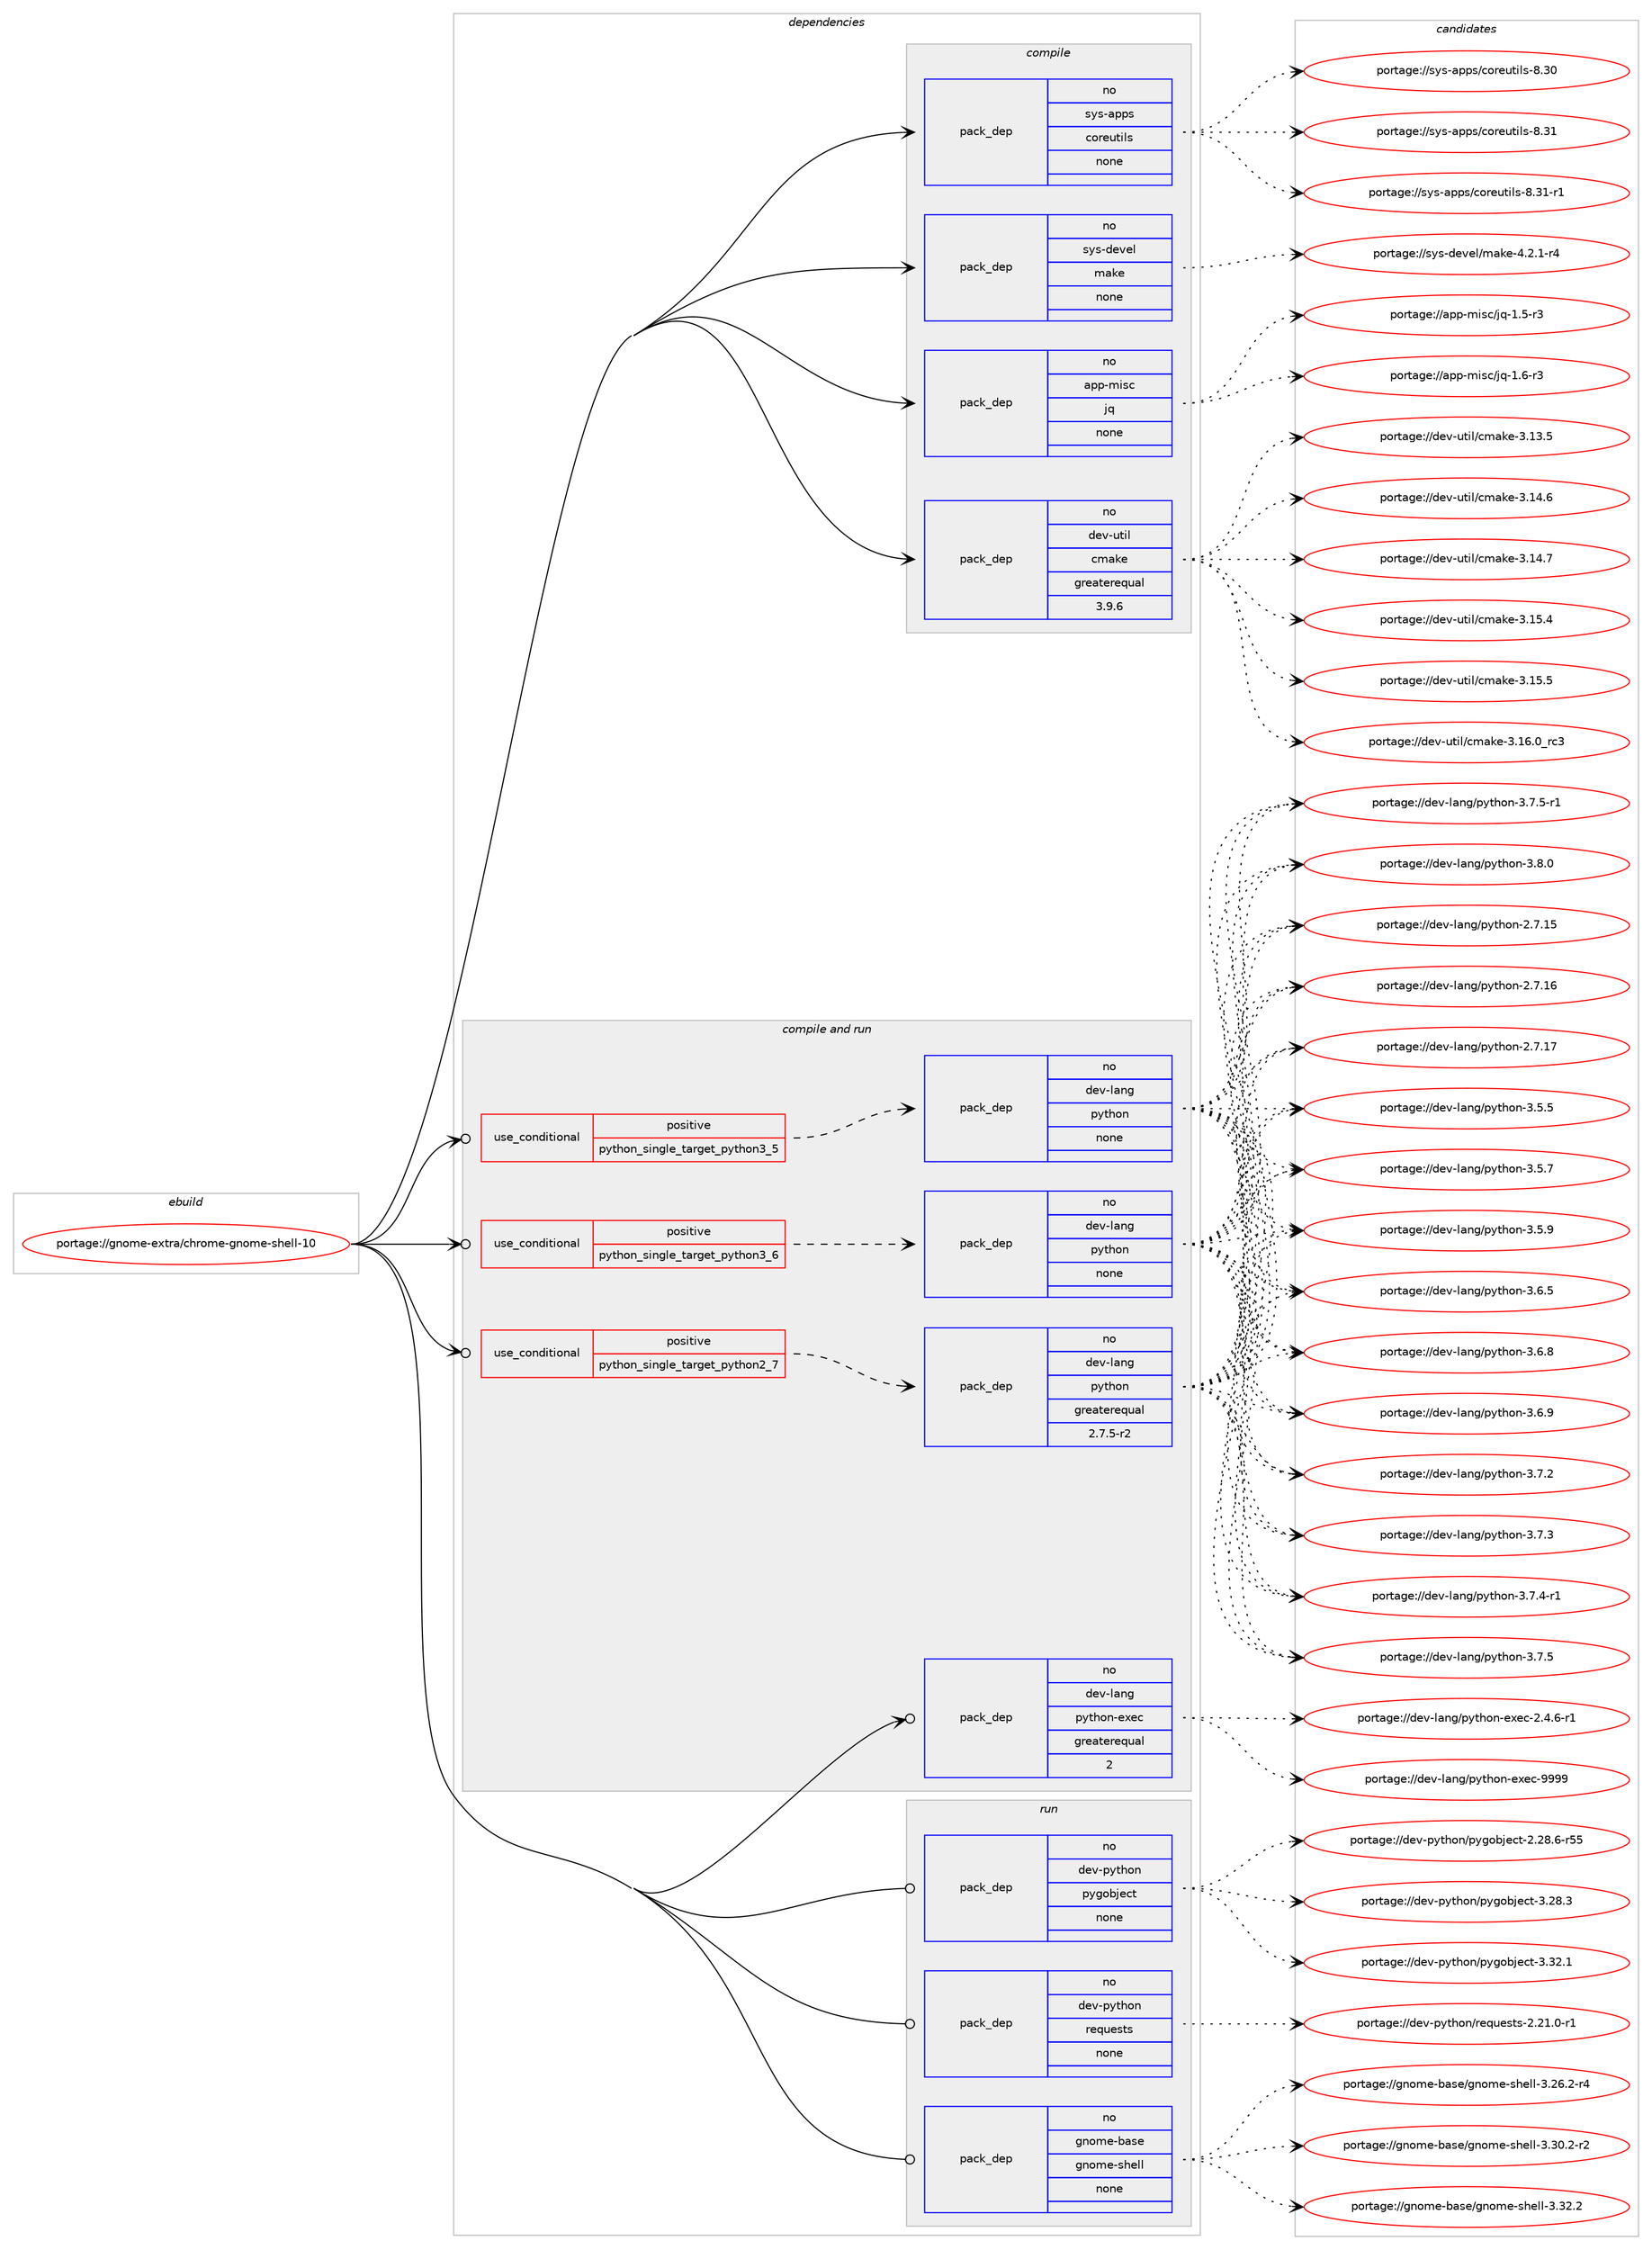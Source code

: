 digraph prolog {

# *************
# Graph options
# *************

newrank=true;
concentrate=true;
compound=true;
graph [rankdir=LR,fontname=Helvetica,fontsize=10,ranksep=1.5];#, ranksep=2.5, nodesep=0.2];
edge  [arrowhead=vee];
node  [fontname=Helvetica,fontsize=10];

# **********
# The ebuild
# **********

subgraph cluster_leftcol {
color=gray;
rank=same;
label=<<i>ebuild</i>>;
id [label="portage://gnome-extra/chrome-gnome-shell-10", color=red, width=4, href="../gnome-extra/chrome-gnome-shell-10.svg"];
}

# ****************
# The dependencies
# ****************

subgraph cluster_midcol {
color=gray;
label=<<i>dependencies</i>>;
subgraph cluster_compile {
fillcolor="#eeeeee";
style=filled;
label=<<i>compile</i>>;
subgraph pack201472 {
dependency279784 [label=<<TABLE BORDER="0" CELLBORDER="1" CELLSPACING="0" CELLPADDING="4" WIDTH="220"><TR><TD ROWSPAN="6" CELLPADDING="30">pack_dep</TD></TR><TR><TD WIDTH="110">no</TD></TR><TR><TD>app-misc</TD></TR><TR><TD>jq</TD></TR><TR><TD>none</TD></TR><TR><TD></TD></TR></TABLE>>, shape=none, color=blue];
}
id:e -> dependency279784:w [weight=20,style="solid",arrowhead="vee"];
subgraph pack201473 {
dependency279785 [label=<<TABLE BORDER="0" CELLBORDER="1" CELLSPACING="0" CELLPADDING="4" WIDTH="220"><TR><TD ROWSPAN="6" CELLPADDING="30">pack_dep</TD></TR><TR><TD WIDTH="110">no</TD></TR><TR><TD>dev-util</TD></TR><TR><TD>cmake</TD></TR><TR><TD>greaterequal</TD></TR><TR><TD>3.9.6</TD></TR></TABLE>>, shape=none, color=blue];
}
id:e -> dependency279785:w [weight=20,style="solid",arrowhead="vee"];
subgraph pack201474 {
dependency279786 [label=<<TABLE BORDER="0" CELLBORDER="1" CELLSPACING="0" CELLPADDING="4" WIDTH="220"><TR><TD ROWSPAN="6" CELLPADDING="30">pack_dep</TD></TR><TR><TD WIDTH="110">no</TD></TR><TR><TD>sys-apps</TD></TR><TR><TD>coreutils</TD></TR><TR><TD>none</TD></TR><TR><TD></TD></TR></TABLE>>, shape=none, color=blue];
}
id:e -> dependency279786:w [weight=20,style="solid",arrowhead="vee"];
subgraph pack201475 {
dependency279787 [label=<<TABLE BORDER="0" CELLBORDER="1" CELLSPACING="0" CELLPADDING="4" WIDTH="220"><TR><TD ROWSPAN="6" CELLPADDING="30">pack_dep</TD></TR><TR><TD WIDTH="110">no</TD></TR><TR><TD>sys-devel</TD></TR><TR><TD>make</TD></TR><TR><TD>none</TD></TR><TR><TD></TD></TR></TABLE>>, shape=none, color=blue];
}
id:e -> dependency279787:w [weight=20,style="solid",arrowhead="vee"];
}
subgraph cluster_compileandrun {
fillcolor="#eeeeee";
style=filled;
label=<<i>compile and run</i>>;
subgraph cond74225 {
dependency279788 [label=<<TABLE BORDER="0" CELLBORDER="1" CELLSPACING="0" CELLPADDING="4"><TR><TD ROWSPAN="3" CELLPADDING="10">use_conditional</TD></TR><TR><TD>positive</TD></TR><TR><TD>python_single_target_python2_7</TD></TR></TABLE>>, shape=none, color=red];
subgraph pack201476 {
dependency279789 [label=<<TABLE BORDER="0" CELLBORDER="1" CELLSPACING="0" CELLPADDING="4" WIDTH="220"><TR><TD ROWSPAN="6" CELLPADDING="30">pack_dep</TD></TR><TR><TD WIDTH="110">no</TD></TR><TR><TD>dev-lang</TD></TR><TR><TD>python</TD></TR><TR><TD>greaterequal</TD></TR><TR><TD>2.7.5-r2</TD></TR></TABLE>>, shape=none, color=blue];
}
dependency279788:e -> dependency279789:w [weight=20,style="dashed",arrowhead="vee"];
}
id:e -> dependency279788:w [weight=20,style="solid",arrowhead="odotvee"];
subgraph cond74226 {
dependency279790 [label=<<TABLE BORDER="0" CELLBORDER="1" CELLSPACING="0" CELLPADDING="4"><TR><TD ROWSPAN="3" CELLPADDING="10">use_conditional</TD></TR><TR><TD>positive</TD></TR><TR><TD>python_single_target_python3_5</TD></TR></TABLE>>, shape=none, color=red];
subgraph pack201477 {
dependency279791 [label=<<TABLE BORDER="0" CELLBORDER="1" CELLSPACING="0" CELLPADDING="4" WIDTH="220"><TR><TD ROWSPAN="6" CELLPADDING="30">pack_dep</TD></TR><TR><TD WIDTH="110">no</TD></TR><TR><TD>dev-lang</TD></TR><TR><TD>python</TD></TR><TR><TD>none</TD></TR><TR><TD></TD></TR></TABLE>>, shape=none, color=blue];
}
dependency279790:e -> dependency279791:w [weight=20,style="dashed",arrowhead="vee"];
}
id:e -> dependency279790:w [weight=20,style="solid",arrowhead="odotvee"];
subgraph cond74227 {
dependency279792 [label=<<TABLE BORDER="0" CELLBORDER="1" CELLSPACING="0" CELLPADDING="4"><TR><TD ROWSPAN="3" CELLPADDING="10">use_conditional</TD></TR><TR><TD>positive</TD></TR><TR><TD>python_single_target_python3_6</TD></TR></TABLE>>, shape=none, color=red];
subgraph pack201478 {
dependency279793 [label=<<TABLE BORDER="0" CELLBORDER="1" CELLSPACING="0" CELLPADDING="4" WIDTH="220"><TR><TD ROWSPAN="6" CELLPADDING="30">pack_dep</TD></TR><TR><TD WIDTH="110">no</TD></TR><TR><TD>dev-lang</TD></TR><TR><TD>python</TD></TR><TR><TD>none</TD></TR><TR><TD></TD></TR></TABLE>>, shape=none, color=blue];
}
dependency279792:e -> dependency279793:w [weight=20,style="dashed",arrowhead="vee"];
}
id:e -> dependency279792:w [weight=20,style="solid",arrowhead="odotvee"];
subgraph pack201479 {
dependency279794 [label=<<TABLE BORDER="0" CELLBORDER="1" CELLSPACING="0" CELLPADDING="4" WIDTH="220"><TR><TD ROWSPAN="6" CELLPADDING="30">pack_dep</TD></TR><TR><TD WIDTH="110">no</TD></TR><TR><TD>dev-lang</TD></TR><TR><TD>python-exec</TD></TR><TR><TD>greaterequal</TD></TR><TR><TD>2</TD></TR></TABLE>>, shape=none, color=blue];
}
id:e -> dependency279794:w [weight=20,style="solid",arrowhead="odotvee"];
}
subgraph cluster_run {
fillcolor="#eeeeee";
style=filled;
label=<<i>run</i>>;
subgraph pack201480 {
dependency279795 [label=<<TABLE BORDER="0" CELLBORDER="1" CELLSPACING="0" CELLPADDING="4" WIDTH="220"><TR><TD ROWSPAN="6" CELLPADDING="30">pack_dep</TD></TR><TR><TD WIDTH="110">no</TD></TR><TR><TD>dev-python</TD></TR><TR><TD>pygobject</TD></TR><TR><TD>none</TD></TR><TR><TD></TD></TR></TABLE>>, shape=none, color=blue];
}
id:e -> dependency279795:w [weight=20,style="solid",arrowhead="odot"];
subgraph pack201481 {
dependency279796 [label=<<TABLE BORDER="0" CELLBORDER="1" CELLSPACING="0" CELLPADDING="4" WIDTH="220"><TR><TD ROWSPAN="6" CELLPADDING="30">pack_dep</TD></TR><TR><TD WIDTH="110">no</TD></TR><TR><TD>dev-python</TD></TR><TR><TD>requests</TD></TR><TR><TD>none</TD></TR><TR><TD></TD></TR></TABLE>>, shape=none, color=blue];
}
id:e -> dependency279796:w [weight=20,style="solid",arrowhead="odot"];
subgraph pack201482 {
dependency279797 [label=<<TABLE BORDER="0" CELLBORDER="1" CELLSPACING="0" CELLPADDING="4" WIDTH="220"><TR><TD ROWSPAN="6" CELLPADDING="30">pack_dep</TD></TR><TR><TD WIDTH="110">no</TD></TR><TR><TD>gnome-base</TD></TR><TR><TD>gnome-shell</TD></TR><TR><TD>none</TD></TR><TR><TD></TD></TR></TABLE>>, shape=none, color=blue];
}
id:e -> dependency279797:w [weight=20,style="solid",arrowhead="odot"];
}
}

# **************
# The candidates
# **************

subgraph cluster_choices {
rank=same;
color=gray;
label=<<i>candidates</i>>;

subgraph choice201472 {
color=black;
nodesep=1;
choiceportage97112112451091051159947106113454946534511451 [label="portage://app-misc/jq-1.5-r3", color=red, width=4,href="../app-misc/jq-1.5-r3.svg"];
choiceportage97112112451091051159947106113454946544511451 [label="portage://app-misc/jq-1.6-r3", color=red, width=4,href="../app-misc/jq-1.6-r3.svg"];
dependency279784:e -> choiceportage97112112451091051159947106113454946534511451:w [style=dotted,weight="100"];
dependency279784:e -> choiceportage97112112451091051159947106113454946544511451:w [style=dotted,weight="100"];
}
subgraph choice201473 {
color=black;
nodesep=1;
choiceportage1001011184511711610510847991099710710145514649514653 [label="portage://dev-util/cmake-3.13.5", color=red, width=4,href="../dev-util/cmake-3.13.5.svg"];
choiceportage1001011184511711610510847991099710710145514649524654 [label="portage://dev-util/cmake-3.14.6", color=red, width=4,href="../dev-util/cmake-3.14.6.svg"];
choiceportage1001011184511711610510847991099710710145514649524655 [label="portage://dev-util/cmake-3.14.7", color=red, width=4,href="../dev-util/cmake-3.14.7.svg"];
choiceportage1001011184511711610510847991099710710145514649534652 [label="portage://dev-util/cmake-3.15.4", color=red, width=4,href="../dev-util/cmake-3.15.4.svg"];
choiceportage1001011184511711610510847991099710710145514649534653 [label="portage://dev-util/cmake-3.15.5", color=red, width=4,href="../dev-util/cmake-3.15.5.svg"];
choiceportage1001011184511711610510847991099710710145514649544648951149951 [label="portage://dev-util/cmake-3.16.0_rc3", color=red, width=4,href="../dev-util/cmake-3.16.0_rc3.svg"];
dependency279785:e -> choiceportage1001011184511711610510847991099710710145514649514653:w [style=dotted,weight="100"];
dependency279785:e -> choiceportage1001011184511711610510847991099710710145514649524654:w [style=dotted,weight="100"];
dependency279785:e -> choiceportage1001011184511711610510847991099710710145514649524655:w [style=dotted,weight="100"];
dependency279785:e -> choiceportage1001011184511711610510847991099710710145514649534652:w [style=dotted,weight="100"];
dependency279785:e -> choiceportage1001011184511711610510847991099710710145514649534653:w [style=dotted,weight="100"];
dependency279785:e -> choiceportage1001011184511711610510847991099710710145514649544648951149951:w [style=dotted,weight="100"];
}
subgraph choice201474 {
color=black;
nodesep=1;
choiceportage115121115459711211211547991111141011171161051081154556465148 [label="portage://sys-apps/coreutils-8.30", color=red, width=4,href="../sys-apps/coreutils-8.30.svg"];
choiceportage115121115459711211211547991111141011171161051081154556465149 [label="portage://sys-apps/coreutils-8.31", color=red, width=4,href="../sys-apps/coreutils-8.31.svg"];
choiceportage1151211154597112112115479911111410111711610510811545564651494511449 [label="portage://sys-apps/coreutils-8.31-r1", color=red, width=4,href="../sys-apps/coreutils-8.31-r1.svg"];
dependency279786:e -> choiceportage115121115459711211211547991111141011171161051081154556465148:w [style=dotted,weight="100"];
dependency279786:e -> choiceportage115121115459711211211547991111141011171161051081154556465149:w [style=dotted,weight="100"];
dependency279786:e -> choiceportage1151211154597112112115479911111410111711610510811545564651494511449:w [style=dotted,weight="100"];
}
subgraph choice201475 {
color=black;
nodesep=1;
choiceportage1151211154510010111810110847109971071014552465046494511452 [label="portage://sys-devel/make-4.2.1-r4", color=red, width=4,href="../sys-devel/make-4.2.1-r4.svg"];
dependency279787:e -> choiceportage1151211154510010111810110847109971071014552465046494511452:w [style=dotted,weight="100"];
}
subgraph choice201476 {
color=black;
nodesep=1;
choiceportage10010111845108971101034711212111610411111045504655464953 [label="portage://dev-lang/python-2.7.15", color=red, width=4,href="../dev-lang/python-2.7.15.svg"];
choiceportage10010111845108971101034711212111610411111045504655464954 [label="portage://dev-lang/python-2.7.16", color=red, width=4,href="../dev-lang/python-2.7.16.svg"];
choiceportage10010111845108971101034711212111610411111045504655464955 [label="portage://dev-lang/python-2.7.17", color=red, width=4,href="../dev-lang/python-2.7.17.svg"];
choiceportage100101118451089711010347112121116104111110455146534653 [label="portage://dev-lang/python-3.5.5", color=red, width=4,href="../dev-lang/python-3.5.5.svg"];
choiceportage100101118451089711010347112121116104111110455146534655 [label="portage://dev-lang/python-3.5.7", color=red, width=4,href="../dev-lang/python-3.5.7.svg"];
choiceportage100101118451089711010347112121116104111110455146534657 [label="portage://dev-lang/python-3.5.9", color=red, width=4,href="../dev-lang/python-3.5.9.svg"];
choiceportage100101118451089711010347112121116104111110455146544653 [label="portage://dev-lang/python-3.6.5", color=red, width=4,href="../dev-lang/python-3.6.5.svg"];
choiceportage100101118451089711010347112121116104111110455146544656 [label="portage://dev-lang/python-3.6.8", color=red, width=4,href="../dev-lang/python-3.6.8.svg"];
choiceportage100101118451089711010347112121116104111110455146544657 [label="portage://dev-lang/python-3.6.9", color=red, width=4,href="../dev-lang/python-3.6.9.svg"];
choiceportage100101118451089711010347112121116104111110455146554650 [label="portage://dev-lang/python-3.7.2", color=red, width=4,href="../dev-lang/python-3.7.2.svg"];
choiceportage100101118451089711010347112121116104111110455146554651 [label="portage://dev-lang/python-3.7.3", color=red, width=4,href="../dev-lang/python-3.7.3.svg"];
choiceportage1001011184510897110103471121211161041111104551465546524511449 [label="portage://dev-lang/python-3.7.4-r1", color=red, width=4,href="../dev-lang/python-3.7.4-r1.svg"];
choiceportage100101118451089711010347112121116104111110455146554653 [label="portage://dev-lang/python-3.7.5", color=red, width=4,href="../dev-lang/python-3.7.5.svg"];
choiceportage1001011184510897110103471121211161041111104551465546534511449 [label="portage://dev-lang/python-3.7.5-r1", color=red, width=4,href="../dev-lang/python-3.7.5-r1.svg"];
choiceportage100101118451089711010347112121116104111110455146564648 [label="portage://dev-lang/python-3.8.0", color=red, width=4,href="../dev-lang/python-3.8.0.svg"];
dependency279789:e -> choiceportage10010111845108971101034711212111610411111045504655464953:w [style=dotted,weight="100"];
dependency279789:e -> choiceportage10010111845108971101034711212111610411111045504655464954:w [style=dotted,weight="100"];
dependency279789:e -> choiceportage10010111845108971101034711212111610411111045504655464955:w [style=dotted,weight="100"];
dependency279789:e -> choiceportage100101118451089711010347112121116104111110455146534653:w [style=dotted,weight="100"];
dependency279789:e -> choiceportage100101118451089711010347112121116104111110455146534655:w [style=dotted,weight="100"];
dependency279789:e -> choiceportage100101118451089711010347112121116104111110455146534657:w [style=dotted,weight="100"];
dependency279789:e -> choiceportage100101118451089711010347112121116104111110455146544653:w [style=dotted,weight="100"];
dependency279789:e -> choiceportage100101118451089711010347112121116104111110455146544656:w [style=dotted,weight="100"];
dependency279789:e -> choiceportage100101118451089711010347112121116104111110455146544657:w [style=dotted,weight="100"];
dependency279789:e -> choiceportage100101118451089711010347112121116104111110455146554650:w [style=dotted,weight="100"];
dependency279789:e -> choiceportage100101118451089711010347112121116104111110455146554651:w [style=dotted,weight="100"];
dependency279789:e -> choiceportage1001011184510897110103471121211161041111104551465546524511449:w [style=dotted,weight="100"];
dependency279789:e -> choiceportage100101118451089711010347112121116104111110455146554653:w [style=dotted,weight="100"];
dependency279789:e -> choiceportage1001011184510897110103471121211161041111104551465546534511449:w [style=dotted,weight="100"];
dependency279789:e -> choiceportage100101118451089711010347112121116104111110455146564648:w [style=dotted,weight="100"];
}
subgraph choice201477 {
color=black;
nodesep=1;
choiceportage10010111845108971101034711212111610411111045504655464953 [label="portage://dev-lang/python-2.7.15", color=red, width=4,href="../dev-lang/python-2.7.15.svg"];
choiceportage10010111845108971101034711212111610411111045504655464954 [label="portage://dev-lang/python-2.7.16", color=red, width=4,href="../dev-lang/python-2.7.16.svg"];
choiceportage10010111845108971101034711212111610411111045504655464955 [label="portage://dev-lang/python-2.7.17", color=red, width=4,href="../dev-lang/python-2.7.17.svg"];
choiceportage100101118451089711010347112121116104111110455146534653 [label="portage://dev-lang/python-3.5.5", color=red, width=4,href="../dev-lang/python-3.5.5.svg"];
choiceportage100101118451089711010347112121116104111110455146534655 [label="portage://dev-lang/python-3.5.7", color=red, width=4,href="../dev-lang/python-3.5.7.svg"];
choiceportage100101118451089711010347112121116104111110455146534657 [label="portage://dev-lang/python-3.5.9", color=red, width=4,href="../dev-lang/python-3.5.9.svg"];
choiceportage100101118451089711010347112121116104111110455146544653 [label="portage://dev-lang/python-3.6.5", color=red, width=4,href="../dev-lang/python-3.6.5.svg"];
choiceportage100101118451089711010347112121116104111110455146544656 [label="portage://dev-lang/python-3.6.8", color=red, width=4,href="../dev-lang/python-3.6.8.svg"];
choiceportage100101118451089711010347112121116104111110455146544657 [label="portage://dev-lang/python-3.6.9", color=red, width=4,href="../dev-lang/python-3.6.9.svg"];
choiceportage100101118451089711010347112121116104111110455146554650 [label="portage://dev-lang/python-3.7.2", color=red, width=4,href="../dev-lang/python-3.7.2.svg"];
choiceportage100101118451089711010347112121116104111110455146554651 [label="portage://dev-lang/python-3.7.3", color=red, width=4,href="../dev-lang/python-3.7.3.svg"];
choiceportage1001011184510897110103471121211161041111104551465546524511449 [label="portage://dev-lang/python-3.7.4-r1", color=red, width=4,href="../dev-lang/python-3.7.4-r1.svg"];
choiceportage100101118451089711010347112121116104111110455146554653 [label="portage://dev-lang/python-3.7.5", color=red, width=4,href="../dev-lang/python-3.7.5.svg"];
choiceportage1001011184510897110103471121211161041111104551465546534511449 [label="portage://dev-lang/python-3.7.5-r1", color=red, width=4,href="../dev-lang/python-3.7.5-r1.svg"];
choiceportage100101118451089711010347112121116104111110455146564648 [label="portage://dev-lang/python-3.8.0", color=red, width=4,href="../dev-lang/python-3.8.0.svg"];
dependency279791:e -> choiceportage10010111845108971101034711212111610411111045504655464953:w [style=dotted,weight="100"];
dependency279791:e -> choiceportage10010111845108971101034711212111610411111045504655464954:w [style=dotted,weight="100"];
dependency279791:e -> choiceportage10010111845108971101034711212111610411111045504655464955:w [style=dotted,weight="100"];
dependency279791:e -> choiceportage100101118451089711010347112121116104111110455146534653:w [style=dotted,weight="100"];
dependency279791:e -> choiceportage100101118451089711010347112121116104111110455146534655:w [style=dotted,weight="100"];
dependency279791:e -> choiceportage100101118451089711010347112121116104111110455146534657:w [style=dotted,weight="100"];
dependency279791:e -> choiceportage100101118451089711010347112121116104111110455146544653:w [style=dotted,weight="100"];
dependency279791:e -> choiceportage100101118451089711010347112121116104111110455146544656:w [style=dotted,weight="100"];
dependency279791:e -> choiceportage100101118451089711010347112121116104111110455146544657:w [style=dotted,weight="100"];
dependency279791:e -> choiceportage100101118451089711010347112121116104111110455146554650:w [style=dotted,weight="100"];
dependency279791:e -> choiceportage100101118451089711010347112121116104111110455146554651:w [style=dotted,weight="100"];
dependency279791:e -> choiceportage1001011184510897110103471121211161041111104551465546524511449:w [style=dotted,weight="100"];
dependency279791:e -> choiceportage100101118451089711010347112121116104111110455146554653:w [style=dotted,weight="100"];
dependency279791:e -> choiceportage1001011184510897110103471121211161041111104551465546534511449:w [style=dotted,weight="100"];
dependency279791:e -> choiceportage100101118451089711010347112121116104111110455146564648:w [style=dotted,weight="100"];
}
subgraph choice201478 {
color=black;
nodesep=1;
choiceportage10010111845108971101034711212111610411111045504655464953 [label="portage://dev-lang/python-2.7.15", color=red, width=4,href="../dev-lang/python-2.7.15.svg"];
choiceportage10010111845108971101034711212111610411111045504655464954 [label="portage://dev-lang/python-2.7.16", color=red, width=4,href="../dev-lang/python-2.7.16.svg"];
choiceportage10010111845108971101034711212111610411111045504655464955 [label="portage://dev-lang/python-2.7.17", color=red, width=4,href="../dev-lang/python-2.7.17.svg"];
choiceportage100101118451089711010347112121116104111110455146534653 [label="portage://dev-lang/python-3.5.5", color=red, width=4,href="../dev-lang/python-3.5.5.svg"];
choiceportage100101118451089711010347112121116104111110455146534655 [label="portage://dev-lang/python-3.5.7", color=red, width=4,href="../dev-lang/python-3.5.7.svg"];
choiceportage100101118451089711010347112121116104111110455146534657 [label="portage://dev-lang/python-3.5.9", color=red, width=4,href="../dev-lang/python-3.5.9.svg"];
choiceportage100101118451089711010347112121116104111110455146544653 [label="portage://dev-lang/python-3.6.5", color=red, width=4,href="../dev-lang/python-3.6.5.svg"];
choiceportage100101118451089711010347112121116104111110455146544656 [label="portage://dev-lang/python-3.6.8", color=red, width=4,href="../dev-lang/python-3.6.8.svg"];
choiceportage100101118451089711010347112121116104111110455146544657 [label="portage://dev-lang/python-3.6.9", color=red, width=4,href="../dev-lang/python-3.6.9.svg"];
choiceportage100101118451089711010347112121116104111110455146554650 [label="portage://dev-lang/python-3.7.2", color=red, width=4,href="../dev-lang/python-3.7.2.svg"];
choiceportage100101118451089711010347112121116104111110455146554651 [label="portage://dev-lang/python-3.7.3", color=red, width=4,href="../dev-lang/python-3.7.3.svg"];
choiceportage1001011184510897110103471121211161041111104551465546524511449 [label="portage://dev-lang/python-3.7.4-r1", color=red, width=4,href="../dev-lang/python-3.7.4-r1.svg"];
choiceportage100101118451089711010347112121116104111110455146554653 [label="portage://dev-lang/python-3.7.5", color=red, width=4,href="../dev-lang/python-3.7.5.svg"];
choiceportage1001011184510897110103471121211161041111104551465546534511449 [label="portage://dev-lang/python-3.7.5-r1", color=red, width=4,href="../dev-lang/python-3.7.5-r1.svg"];
choiceportage100101118451089711010347112121116104111110455146564648 [label="portage://dev-lang/python-3.8.0", color=red, width=4,href="../dev-lang/python-3.8.0.svg"];
dependency279793:e -> choiceportage10010111845108971101034711212111610411111045504655464953:w [style=dotted,weight="100"];
dependency279793:e -> choiceportage10010111845108971101034711212111610411111045504655464954:w [style=dotted,weight="100"];
dependency279793:e -> choiceportage10010111845108971101034711212111610411111045504655464955:w [style=dotted,weight="100"];
dependency279793:e -> choiceportage100101118451089711010347112121116104111110455146534653:w [style=dotted,weight="100"];
dependency279793:e -> choiceportage100101118451089711010347112121116104111110455146534655:w [style=dotted,weight="100"];
dependency279793:e -> choiceportage100101118451089711010347112121116104111110455146534657:w [style=dotted,weight="100"];
dependency279793:e -> choiceportage100101118451089711010347112121116104111110455146544653:w [style=dotted,weight="100"];
dependency279793:e -> choiceportage100101118451089711010347112121116104111110455146544656:w [style=dotted,weight="100"];
dependency279793:e -> choiceportage100101118451089711010347112121116104111110455146544657:w [style=dotted,weight="100"];
dependency279793:e -> choiceportage100101118451089711010347112121116104111110455146554650:w [style=dotted,weight="100"];
dependency279793:e -> choiceportage100101118451089711010347112121116104111110455146554651:w [style=dotted,weight="100"];
dependency279793:e -> choiceportage1001011184510897110103471121211161041111104551465546524511449:w [style=dotted,weight="100"];
dependency279793:e -> choiceportage100101118451089711010347112121116104111110455146554653:w [style=dotted,weight="100"];
dependency279793:e -> choiceportage1001011184510897110103471121211161041111104551465546534511449:w [style=dotted,weight="100"];
dependency279793:e -> choiceportage100101118451089711010347112121116104111110455146564648:w [style=dotted,weight="100"];
}
subgraph choice201479 {
color=black;
nodesep=1;
choiceportage10010111845108971101034711212111610411111045101120101994550465246544511449 [label="portage://dev-lang/python-exec-2.4.6-r1", color=red, width=4,href="../dev-lang/python-exec-2.4.6-r1.svg"];
choiceportage10010111845108971101034711212111610411111045101120101994557575757 [label="portage://dev-lang/python-exec-9999", color=red, width=4,href="../dev-lang/python-exec-9999.svg"];
dependency279794:e -> choiceportage10010111845108971101034711212111610411111045101120101994550465246544511449:w [style=dotted,weight="100"];
dependency279794:e -> choiceportage10010111845108971101034711212111610411111045101120101994557575757:w [style=dotted,weight="100"];
}
subgraph choice201480 {
color=black;
nodesep=1;
choiceportage1001011184511212111610411111047112121103111981061019911645504650564654451145353 [label="portage://dev-python/pygobject-2.28.6-r55", color=red, width=4,href="../dev-python/pygobject-2.28.6-r55.svg"];
choiceportage1001011184511212111610411111047112121103111981061019911645514650564651 [label="portage://dev-python/pygobject-3.28.3", color=red, width=4,href="../dev-python/pygobject-3.28.3.svg"];
choiceportage1001011184511212111610411111047112121103111981061019911645514651504649 [label="portage://dev-python/pygobject-3.32.1", color=red, width=4,href="../dev-python/pygobject-3.32.1.svg"];
dependency279795:e -> choiceportage1001011184511212111610411111047112121103111981061019911645504650564654451145353:w [style=dotted,weight="100"];
dependency279795:e -> choiceportage1001011184511212111610411111047112121103111981061019911645514650564651:w [style=dotted,weight="100"];
dependency279795:e -> choiceportage1001011184511212111610411111047112121103111981061019911645514651504649:w [style=dotted,weight="100"];
}
subgraph choice201481 {
color=black;
nodesep=1;
choiceportage1001011184511212111610411111047114101113117101115116115455046504946484511449 [label="portage://dev-python/requests-2.21.0-r1", color=red, width=4,href="../dev-python/requests-2.21.0-r1.svg"];
dependency279796:e -> choiceportage1001011184511212111610411111047114101113117101115116115455046504946484511449:w [style=dotted,weight="100"];
}
subgraph choice201482 {
color=black;
nodesep=1;
choiceportage1031101111091014598971151014710311011110910145115104101108108455146505446504511452 [label="portage://gnome-base/gnome-shell-3.26.2-r4", color=red, width=4,href="../gnome-base/gnome-shell-3.26.2-r4.svg"];
choiceportage1031101111091014598971151014710311011110910145115104101108108455146514846504511450 [label="portage://gnome-base/gnome-shell-3.30.2-r2", color=red, width=4,href="../gnome-base/gnome-shell-3.30.2-r2.svg"];
choiceportage103110111109101459897115101471031101111091014511510410110810845514651504650 [label="portage://gnome-base/gnome-shell-3.32.2", color=red, width=4,href="../gnome-base/gnome-shell-3.32.2.svg"];
dependency279797:e -> choiceportage1031101111091014598971151014710311011110910145115104101108108455146505446504511452:w [style=dotted,weight="100"];
dependency279797:e -> choiceportage1031101111091014598971151014710311011110910145115104101108108455146514846504511450:w [style=dotted,weight="100"];
dependency279797:e -> choiceportage103110111109101459897115101471031101111091014511510410110810845514651504650:w [style=dotted,weight="100"];
}
}

}
